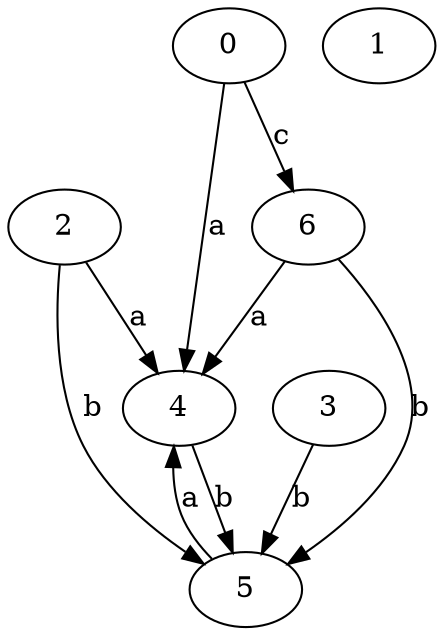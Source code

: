 strict digraph  {
2;
0;
3;
4;
5;
1;
6;
2 -> 4  [label=a];
2 -> 5  [label=b];
0 -> 4  [label=a];
0 -> 6  [label=c];
3 -> 5  [label=b];
4 -> 5  [label=b];
5 -> 4  [label=a];
6 -> 4  [label=a];
6 -> 5  [label=b];
}
